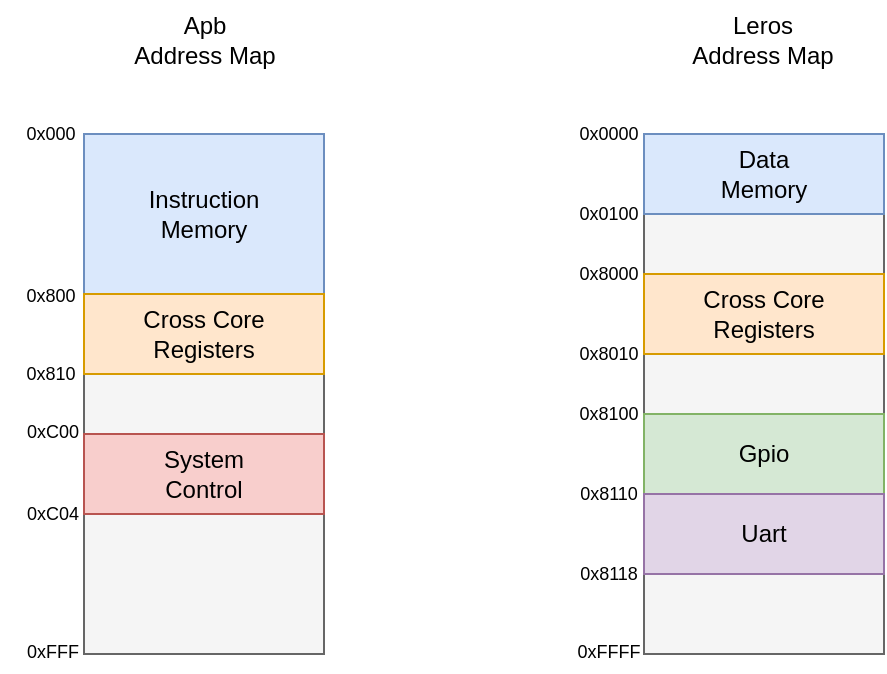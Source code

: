 <mxfile version="26.0.16">
  <diagram name="Page-1" id="4u1uyTkfYpxL7oWW5DE_">
    <mxGraphModel dx="1706" dy="565" grid="1" gridSize="10" guides="1" tooltips="1" connect="1" arrows="1" fold="1" page="1" pageScale="1" pageWidth="850" pageHeight="1100" math="0" shadow="0">
      <root>
        <mxCell id="0" />
        <mxCell id="1" parent="0" />
        <mxCell id="jZUIDpJPSM-mFGy97mOD-80" value="" style="rounded=0;whiteSpace=wrap;html=1;fillColor=#f5f5f5;fontColor=#333333;strokeColor=#666666;" vertex="1" parent="1">
          <mxGeometry x="-160" y="579" width="120" height="41" as="geometry" />
        </mxCell>
        <mxCell id="jZUIDpJPSM-mFGy97mOD-59" value="" style="rounded=0;whiteSpace=wrap;html=1;fillColor=#f5f5f5;fontColor=#333333;strokeColor=#666666;" vertex="1" parent="1">
          <mxGeometry x="-440" y="480" width="120" height="30" as="geometry" />
        </mxCell>
        <mxCell id="jZUIDpJPSM-mFGy97mOD-54" value="Instruction&lt;div&gt;Memory&lt;/div&gt;" style="rounded=0;whiteSpace=wrap;html=1;fillColor=#dae8fc;strokeColor=#6c8ebf;" vertex="1" parent="1">
          <mxGeometry x="-440" y="360" width="120" height="80" as="geometry" />
        </mxCell>
        <mxCell id="jZUIDpJPSM-mFGy97mOD-55" value="0x000" style="text;html=1;align=center;verticalAlign=middle;resizable=0;points=[];autosize=1;strokeColor=none;fillColor=none;fontSize=9;" vertex="1" parent="1">
          <mxGeometry x="-482" y="350" width="50" height="20" as="geometry" />
        </mxCell>
        <mxCell id="jZUIDpJPSM-mFGy97mOD-56" value="0x800" style="text;html=1;align=center;verticalAlign=middle;resizable=0;points=[];autosize=1;strokeColor=none;fillColor=none;fontSize=9;" vertex="1" parent="1">
          <mxGeometry x="-482" y="431" width="50" height="20" as="geometry" />
        </mxCell>
        <mxCell id="jZUIDpJPSM-mFGy97mOD-57" value="Cross Core&lt;div&gt;Registers&lt;/div&gt;" style="rounded=0;whiteSpace=wrap;html=1;fillColor=#ffe6cc;strokeColor=#d79b00;" vertex="1" parent="1">
          <mxGeometry x="-440" y="440" width="120" height="40" as="geometry" />
        </mxCell>
        <mxCell id="jZUIDpJPSM-mFGy97mOD-58" value="0x810" style="text;html=1;align=center;verticalAlign=middle;resizable=0;points=[];autosize=1;strokeColor=none;fillColor=none;fontSize=9;" vertex="1" parent="1">
          <mxGeometry x="-482" y="470" width="50" height="20" as="geometry" />
        </mxCell>
        <mxCell id="jZUIDpJPSM-mFGy97mOD-61" value="0xC00" style="text;html=1;align=center;verticalAlign=middle;resizable=0;points=[];autosize=1;strokeColor=none;fillColor=none;fontSize=9;" vertex="1" parent="1">
          <mxGeometry x="-481" y="499" width="50" height="20" as="geometry" />
        </mxCell>
        <mxCell id="jZUIDpJPSM-mFGy97mOD-62" value="0xC04" style="text;html=1;align=center;verticalAlign=middle;resizable=0;points=[];autosize=1;strokeColor=none;fillColor=none;fontSize=9;" vertex="1" parent="1">
          <mxGeometry x="-481" y="539.5" width="50" height="20" as="geometry" />
        </mxCell>
        <mxCell id="jZUIDpJPSM-mFGy97mOD-63" value="" style="rounded=0;whiteSpace=wrap;html=1;fillColor=#f5f5f5;fontColor=#333333;strokeColor=#666666;" vertex="1" parent="1">
          <mxGeometry x="-440" y="550" width="120" height="70" as="geometry" />
        </mxCell>
        <mxCell id="jZUIDpJPSM-mFGy97mOD-64" value="0xFFF" style="text;html=1;align=center;verticalAlign=middle;resizable=0;points=[];autosize=1;strokeColor=none;fillColor=none;fontSize=9;" vertex="1" parent="1">
          <mxGeometry x="-481" y="609" width="50" height="20" as="geometry" />
        </mxCell>
        <mxCell id="jZUIDpJPSM-mFGy97mOD-60" value="System&lt;div&gt;Control&lt;/div&gt;" style="rounded=0;whiteSpace=wrap;html=1;fillColor=#f8cecc;strokeColor=#b85450;" vertex="1" parent="1">
          <mxGeometry x="-440" y="510" width="120" height="40" as="geometry" />
        </mxCell>
        <mxCell id="jZUIDpJPSM-mFGy97mOD-66" value="" style="rounded=0;whiteSpace=wrap;html=1;fillColor=#f5f5f5;fontColor=#333333;strokeColor=#666666;" vertex="1" parent="1">
          <mxGeometry x="-160" y="400" width="120" height="30" as="geometry" />
        </mxCell>
        <mxCell id="jZUIDpJPSM-mFGy97mOD-68" value="0x0000" style="text;html=1;align=center;verticalAlign=middle;resizable=0;points=[];autosize=1;strokeColor=none;fillColor=none;fontSize=9;" vertex="1" parent="1">
          <mxGeometry x="-203" y="350" width="50" height="20" as="geometry" />
        </mxCell>
        <mxCell id="jZUIDpJPSM-mFGy97mOD-69" value="0x0100" style="text;html=1;align=center;verticalAlign=middle;resizable=0;points=[];autosize=1;strokeColor=none;fillColor=none;fontSize=9;" vertex="1" parent="1">
          <mxGeometry x="-203" y="390" width="50" height="20" as="geometry" />
        </mxCell>
        <mxCell id="jZUIDpJPSM-mFGy97mOD-70" value="0x8000" style="text;html=1;align=center;verticalAlign=middle;resizable=0;points=[];autosize=1;strokeColor=none;fillColor=none;fontSize=9;" vertex="1" parent="1">
          <mxGeometry x="-203" y="420" width="50" height="20" as="geometry" />
        </mxCell>
        <mxCell id="jZUIDpJPSM-mFGy97mOD-71" value="0x8010" style="text;html=1;align=center;verticalAlign=middle;resizable=0;points=[];autosize=1;strokeColor=none;fillColor=none;fontSize=9;" vertex="1" parent="1">
          <mxGeometry x="-203" y="460" width="50" height="20" as="geometry" />
        </mxCell>
        <mxCell id="jZUIDpJPSM-mFGy97mOD-72" value="" style="rounded=0;whiteSpace=wrap;html=1;fillColor=#f5f5f5;fontColor=#333333;strokeColor=#666666;" vertex="1" parent="1">
          <mxGeometry x="-160" y="470" width="120" height="30" as="geometry" />
        </mxCell>
        <mxCell id="jZUIDpJPSM-mFGy97mOD-67" value="Cross Core&lt;div&gt;Registers&lt;/div&gt;" style="rounded=0;whiteSpace=wrap;html=1;fillColor=#ffe6cc;strokeColor=#d79b00;" vertex="1" parent="1">
          <mxGeometry x="-160" y="430" width="120" height="40" as="geometry" />
        </mxCell>
        <mxCell id="jZUIDpJPSM-mFGy97mOD-74" value="0x8100" style="text;html=1;align=center;verticalAlign=middle;resizable=0;points=[];autosize=1;strokeColor=none;fillColor=none;fontSize=9;" vertex="1" parent="1">
          <mxGeometry x="-203" y="490" width="50" height="20" as="geometry" />
        </mxCell>
        <mxCell id="jZUIDpJPSM-mFGy97mOD-75" value="0x8110" style="text;html=1;align=center;verticalAlign=middle;resizable=0;points=[];autosize=1;strokeColor=none;fillColor=none;fontSize=9;" vertex="1" parent="1">
          <mxGeometry x="-203" y="530" width="50" height="20" as="geometry" />
        </mxCell>
        <mxCell id="jZUIDpJPSM-mFGy97mOD-79" value="0x8118" style="text;html=1;align=center;verticalAlign=middle;resizable=0;points=[];autosize=1;strokeColor=none;fillColor=none;fontSize=9;" vertex="1" parent="1">
          <mxGeometry x="-203" y="570" width="50" height="20" as="geometry" />
        </mxCell>
        <mxCell id="jZUIDpJPSM-mFGy97mOD-82" value="0xFFFF" style="text;html=1;align=center;verticalAlign=middle;resizable=0;points=[];autosize=1;strokeColor=none;fillColor=none;fontSize=9;" vertex="1" parent="1">
          <mxGeometry x="-208" y="609" width="60" height="20" as="geometry" />
        </mxCell>
        <mxCell id="jZUIDpJPSM-mFGy97mOD-73" value="Gpio" style="rounded=0;whiteSpace=wrap;html=1;fillColor=#d5e8d4;strokeColor=#82b366;" vertex="1" parent="1">
          <mxGeometry x="-160" y="500" width="120" height="40" as="geometry" />
        </mxCell>
        <mxCell id="jZUIDpJPSM-mFGy97mOD-77" value="Uart" style="rounded=0;whiteSpace=wrap;html=1;fillColor=#e1d5e7;strokeColor=#9673a6;" vertex="1" parent="1">
          <mxGeometry x="-160" y="540" width="120" height="40" as="geometry" />
        </mxCell>
        <mxCell id="jZUIDpJPSM-mFGy97mOD-65" value="Data&lt;div&gt;Memory&lt;/div&gt;" style="rounded=0;whiteSpace=wrap;html=1;fillColor=#dae8fc;strokeColor=#6c8ebf;" vertex="1" parent="1">
          <mxGeometry x="-160" y="360" width="120" height="40" as="geometry" />
        </mxCell>
        <mxCell id="jZUIDpJPSM-mFGy97mOD-83" value="Apb&lt;div&gt;Address Map&lt;/div&gt;" style="text;html=1;align=center;verticalAlign=middle;resizable=0;points=[];autosize=1;strokeColor=none;fillColor=none;" vertex="1" parent="1">
          <mxGeometry x="-425" y="293" width="90" height="40" as="geometry" />
        </mxCell>
        <mxCell id="jZUIDpJPSM-mFGy97mOD-84" value="Leros&lt;div&gt;Address Map&lt;/div&gt;" style="text;html=1;align=center;verticalAlign=middle;resizable=0;points=[];autosize=1;strokeColor=none;fillColor=none;" vertex="1" parent="1">
          <mxGeometry x="-146" y="293" width="90" height="40" as="geometry" />
        </mxCell>
      </root>
    </mxGraphModel>
  </diagram>
</mxfile>
